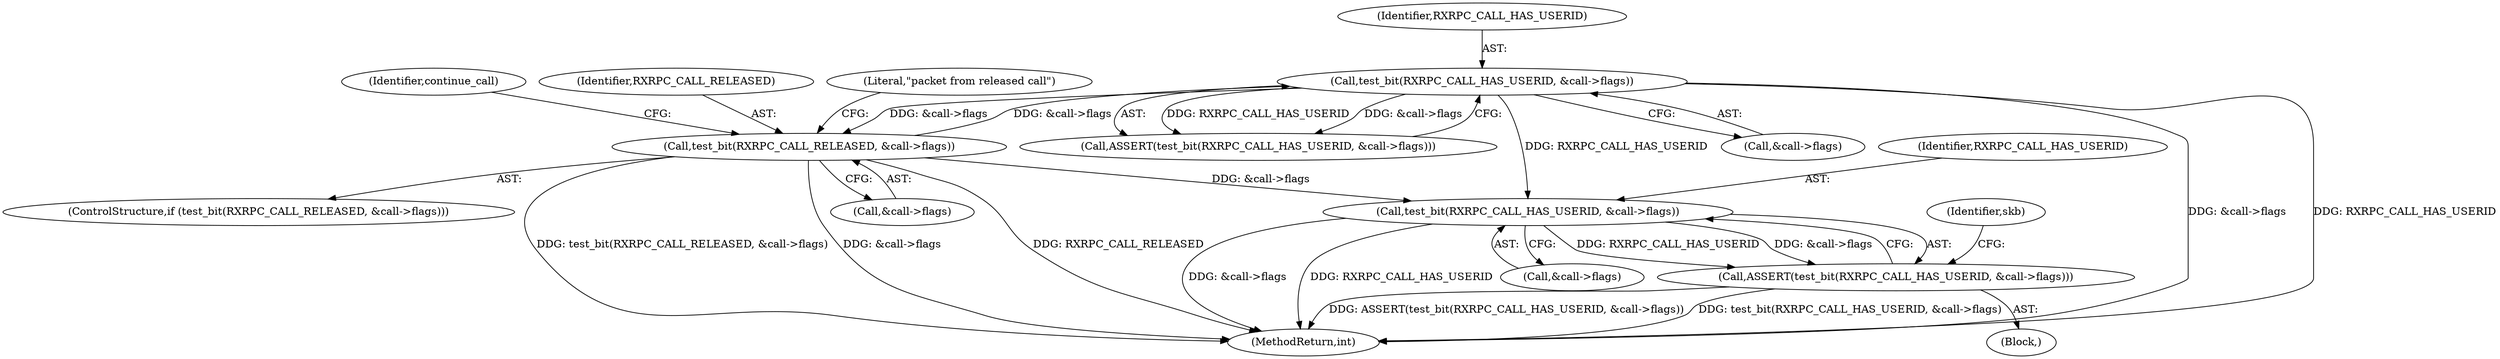 digraph "0_linux_f3d3342602f8bcbf37d7c46641cb9bca7618eb1c_29@pointer" {
"1000781" [label="(Call,test_bit(RXRPC_CALL_HAS_USERID, &call->flags))"];
"1000484" [label="(Call,test_bit(RXRPC_CALL_HAS_USERID, &call->flags))"];
"1000344" [label="(Call,test_bit(RXRPC_CALL_RELEASED, &call->flags))"];
"1000780" [label="(Call,ASSERT(test_bit(RXRPC_CALL_HAS_USERID, &call->flags)))"];
"1000789" [label="(Identifier,skb)"];
"1000346" [label="(Call,&call->flags)"];
"1000780" [label="(Call,ASSERT(test_bit(RXRPC_CALL_HAS_USERID, &call->flags)))"];
"1000368" [label="(Identifier,continue_call)"];
"1000344" [label="(Call,test_bit(RXRPC_CALL_RELEASED, &call->flags))"];
"1000782" [label="(Identifier,RXRPC_CALL_HAS_USERID)"];
"1000345" [label="(Identifier,RXRPC_CALL_RELEASED)"];
"1000781" [label="(Call,test_bit(RXRPC_CALL_HAS_USERID, &call->flags))"];
"1000484" [label="(Call,test_bit(RXRPC_CALL_HAS_USERID, &call->flags))"];
"1000783" [label="(Call,&call->flags)"];
"1000352" [label="(Literal,\"packet from released call\")"];
"1000483" [label="(Call,ASSERT(test_bit(RXRPC_CALL_HAS_USERID, &call->flags)))"];
"1000486" [label="(Call,&call->flags)"];
"1000485" [label="(Identifier,RXRPC_CALL_HAS_USERID)"];
"1000122" [label="(Block,)"];
"1000343" [label="(ControlStructure,if (test_bit(RXRPC_CALL_RELEASED, &call->flags)))"];
"1001010" [label="(MethodReturn,int)"];
"1000781" -> "1000780"  [label="AST: "];
"1000781" -> "1000783"  [label="CFG: "];
"1000782" -> "1000781"  [label="AST: "];
"1000783" -> "1000781"  [label="AST: "];
"1000780" -> "1000781"  [label="CFG: "];
"1000781" -> "1001010"  [label="DDG: &call->flags"];
"1000781" -> "1001010"  [label="DDG: RXRPC_CALL_HAS_USERID"];
"1000781" -> "1000780"  [label="DDG: RXRPC_CALL_HAS_USERID"];
"1000781" -> "1000780"  [label="DDG: &call->flags"];
"1000484" -> "1000781"  [label="DDG: RXRPC_CALL_HAS_USERID"];
"1000344" -> "1000781"  [label="DDG: &call->flags"];
"1000484" -> "1000483"  [label="AST: "];
"1000484" -> "1000486"  [label="CFG: "];
"1000485" -> "1000484"  [label="AST: "];
"1000486" -> "1000484"  [label="AST: "];
"1000483" -> "1000484"  [label="CFG: "];
"1000484" -> "1001010"  [label="DDG: &call->flags"];
"1000484" -> "1001010"  [label="DDG: RXRPC_CALL_HAS_USERID"];
"1000484" -> "1000344"  [label="DDG: &call->flags"];
"1000484" -> "1000483"  [label="DDG: RXRPC_CALL_HAS_USERID"];
"1000484" -> "1000483"  [label="DDG: &call->flags"];
"1000344" -> "1000484"  [label="DDG: &call->flags"];
"1000344" -> "1000343"  [label="AST: "];
"1000344" -> "1000346"  [label="CFG: "];
"1000345" -> "1000344"  [label="AST: "];
"1000346" -> "1000344"  [label="AST: "];
"1000352" -> "1000344"  [label="CFG: "];
"1000368" -> "1000344"  [label="CFG: "];
"1000344" -> "1001010"  [label="DDG: test_bit(RXRPC_CALL_RELEASED, &call->flags)"];
"1000344" -> "1001010"  [label="DDG: &call->flags"];
"1000344" -> "1001010"  [label="DDG: RXRPC_CALL_RELEASED"];
"1000780" -> "1000122"  [label="AST: "];
"1000789" -> "1000780"  [label="CFG: "];
"1000780" -> "1001010"  [label="DDG: ASSERT(test_bit(RXRPC_CALL_HAS_USERID, &call->flags))"];
"1000780" -> "1001010"  [label="DDG: test_bit(RXRPC_CALL_HAS_USERID, &call->flags)"];
}
